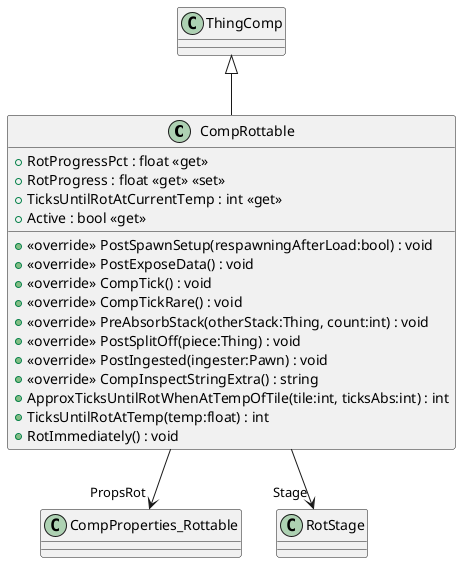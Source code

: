 @startuml
class CompRottable {
    + RotProgressPct : float <<get>>
    + RotProgress : float <<get>> <<set>>
    + TicksUntilRotAtCurrentTemp : int <<get>>
    + Active : bool <<get>>
    + <<override>> PostSpawnSetup(respawningAfterLoad:bool) : void
    + <<override>> PostExposeData() : void
    + <<override>> CompTick() : void
    + <<override>> CompTickRare() : void
    + <<override>> PreAbsorbStack(otherStack:Thing, count:int) : void
    + <<override>> PostSplitOff(piece:Thing) : void
    + <<override>> PostIngested(ingester:Pawn) : void
    + <<override>> CompInspectStringExtra() : string
    + ApproxTicksUntilRotWhenAtTempOfTile(tile:int, ticksAbs:int) : int
    + TicksUntilRotAtTemp(temp:float) : int
    + RotImmediately() : void
}
ThingComp <|-- CompRottable
CompRottable --> "PropsRot" CompProperties_Rottable
CompRottable --> "Stage" RotStage
@enduml
